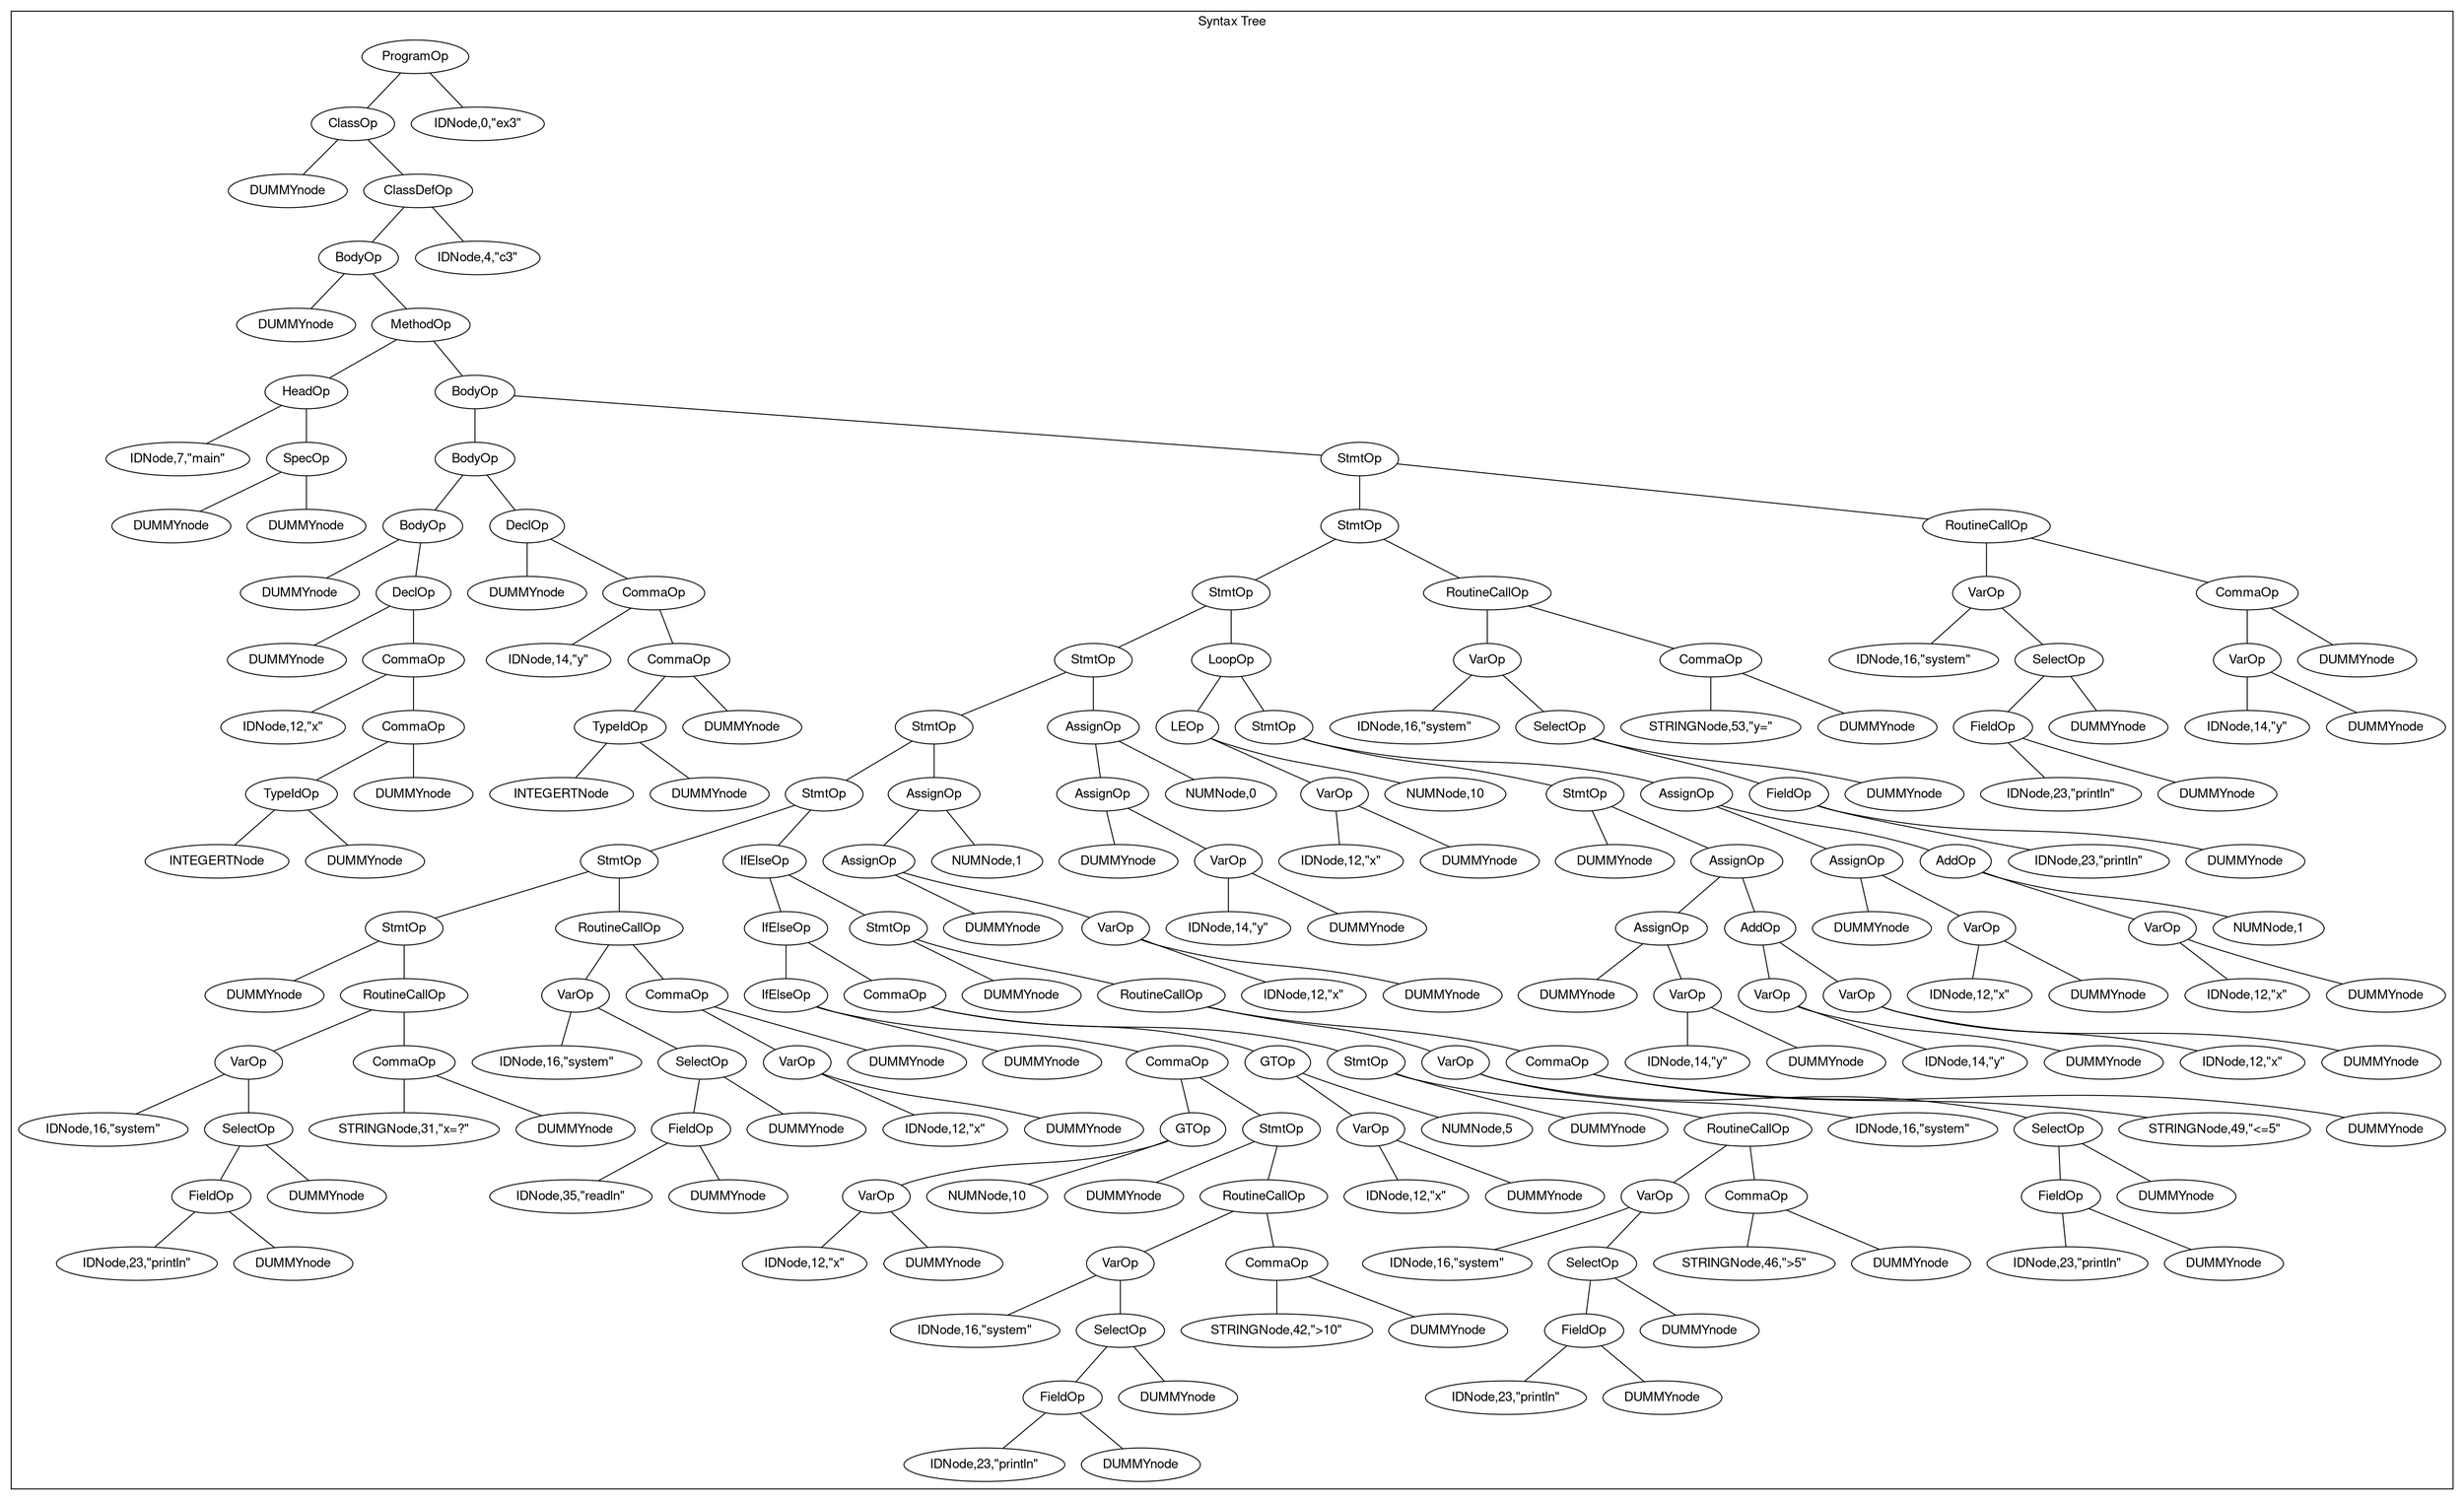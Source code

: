 graph "" 
   { 
   fontname="Helvetica,Arial,sans-serif" 
   node [fontname="Helvetica,Arial,sans-serif"] 
   edge [fontname="Helvetica,Arial,sans-serif"] 
   
   subgraph cluster01 
   { 
   label="Syntax Tree" 
   n00001 [label="ProgramOp"] ;
   n00002 [label="ClassOp"] ;
   n00001 -- n00002 ;
   n00003 [label="DUMMYnode"] ;
   n00002 -- n00003 ;
   n00004 [label="ClassDefOp"] ;
   n00002 -- n00004 ;
   n00005 [label="BodyOp"] ;
   n00004 -- n00005 ;
   n00006 [label="DUMMYnode"] ;
   n00005 -- n00006 ;
   n00007 [label="MethodOp"] ;
   n00005 -- n00007 ;
   n00008 [label="HeadOp"] ;
   n00007 -- n00008 ;
   n00009 [label="IDNode,7,\"main\""] ;
   n00008 -- n00009 ;
   n00010 [label="SpecOp"] ;
   n00008 -- n00010 ;
   n00011 [label="DUMMYnode"] ;
   n00010 -- n00011 ;
   n00012 [label="DUMMYnode"] ;
   n00010 -- n00012 ;
   n00013 [label="BodyOp"] ;
   n00007 -- n00013 ;
   n00014 [label="BodyOp"] ;
   n00013 -- n00014 ;
   n00015 [label="BodyOp"] ;
   n00014 -- n00015 ;
   n00016 [label="DUMMYnode"] ;
   n00015 -- n00016 ;
   n00017 [label="DeclOp"] ;
   n00015 -- n00017 ;
   n00018 [label="DUMMYnode"] ;
   n00017 -- n00018 ;
   n00019 [label="CommaOp"] ;
   n00017 -- n00019 ;
   n00020 [label="IDNode,12,\"x\""] ;
   n00019 -- n00020 ;
   n00021 [label="CommaOp"] ;
   n00019 -- n00021 ;
   n00022 [label="TypeIdOp"] ;
   n00021 -- n00022 ;
   n00023 [label="INTEGERTNode"] ;
   n00022 -- n00023 ;
   n00024 [label="DUMMYnode"] ;
   n00022 -- n00024 ;
   n00025 [label="DUMMYnode"] ;
   n00021 -- n00025 ;
   n00026 [label="DeclOp"] ;
   n00014 -- n00026 ;
   n00027 [label="DUMMYnode"] ;
   n00026 -- n00027 ;
   n00028 [label="CommaOp"] ;
   n00026 -- n00028 ;
   n00029 [label="IDNode,14,\"y\""] ;
   n00028 -- n00029 ;
   n00030 [label="CommaOp"] ;
   n00028 -- n00030 ;
   n00031 [label="TypeIdOp"] ;
   n00030 -- n00031 ;
   n00032 [label="INTEGERTNode"] ;
   n00031 -- n00032 ;
   n00033 [label="DUMMYnode"] ;
   n00031 -- n00033 ;
   n00034 [label="DUMMYnode"] ;
   n00030 -- n00034 ;
   n00035 [label="StmtOp"] ;
   n00013 -- n00035 ;
   n00036 [label="StmtOp"] ;
   n00035 -- n00036 ;
   n00037 [label="StmtOp"] ;
   n00036 -- n00037 ;
   n00038 [label="StmtOp"] ;
   n00037 -- n00038 ;
   n00039 [label="StmtOp"] ;
   n00038 -- n00039 ;
   n00040 [label="StmtOp"] ;
   n00039 -- n00040 ;
   n00041 [label="StmtOp"] ;
   n00040 -- n00041 ;
   n00042 [label="StmtOp"] ;
   n00041 -- n00042 ;
   n00043 [label="DUMMYnode"] ;
   n00042 -- n00043 ;
   n00044 [label="RoutineCallOp"] ;
   n00042 -- n00044 ;
   n00045 [label="VarOp"] ;
   n00044 -- n00045 ;
   n00046 [label="IDNode,16,\"system\""] ;
   n00045 -- n00046 ;
   n00047 [label="SelectOp"] ;
   n00045 -- n00047 ;
   n00048 [label="FieldOp"] ;
   n00047 -- n00048 ;
   n00049 [label="IDNode,23,\"println\""] ;
   n00048 -- n00049 ;
   n00050 [label="DUMMYnode"] ;
   n00048 -- n00050 ;
   n00051 [label="DUMMYnode"] ;
   n00047 -- n00051 ;
   n00052 [label="CommaOp"] ;
   n00044 -- n00052 ;
   n00053 [label="STRINGNode,31,\"x=?\""] ;
   n00052 -- n00053 ;
   n00054 [label="DUMMYnode"] ;
   n00052 -- n00054 ;
   n00055 [label="RoutineCallOp"] ;
   n00041 -- n00055 ;
   n00056 [label="VarOp"] ;
   n00055 -- n00056 ;
   n00057 [label="IDNode,16,\"system\""] ;
   n00056 -- n00057 ;
   n00058 [label="SelectOp"] ;
   n00056 -- n00058 ;
   n00059 [label="FieldOp"] ;
   n00058 -- n00059 ;
   n00060 [label="IDNode,35,\"readln\""] ;
   n00059 -- n00060 ;
   n00061 [label="DUMMYnode"] ;
   n00059 -- n00061 ;
   n00062 [label="DUMMYnode"] ;
   n00058 -- n00062 ;
   n00063 [label="CommaOp"] ;
   n00055 -- n00063 ;
   n00064 [label="VarOp"] ;
   n00063 -- n00064 ;
   n00065 [label="IDNode,12,\"x\""] ;
   n00064 -- n00065 ;
   n00066 [label="DUMMYnode"] ;
   n00064 -- n00066 ;
   n00067 [label="DUMMYnode"] ;
   n00063 -- n00067 ;
   n00068 [label="IfElseOp"] ;
   n00040 -- n00068 ;
   n00069 [label="IfElseOp"] ;
   n00068 -- n00069 ;
   n00070 [label="IfElseOp"] ;
   n00069 -- n00070 ;
   n00071 [label="DUMMYnode"] ;
   n00070 -- n00071 ;
   n00072 [label="CommaOp"] ;
   n00070 -- n00072 ;
   n00073 [label="GTOp"] ;
   n00072 -- n00073 ;
   n00074 [label="VarOp"] ;
   n00073 -- n00074 ;
   n00075 [label="IDNode,12,\"x\""] ;
   n00074 -- n00075 ;
   n00076 [label="DUMMYnode"] ;
   n00074 -- n00076 ;
   n00077 [label="NUMNode,10"] ;
   n00073 -- n00077 ;
   n00078 [label="StmtOp"] ;
   n00072 -- n00078 ;
   n00079 [label="DUMMYnode"] ;
   n00078 -- n00079 ;
   n00080 [label="RoutineCallOp"] ;
   n00078 -- n00080 ;
   n00081 [label="VarOp"] ;
   n00080 -- n00081 ;
   n00082 [label="IDNode,16,\"system\""] ;
   n00081 -- n00082 ;
   n00083 [label="SelectOp"] ;
   n00081 -- n00083 ;
   n00084 [label="FieldOp"] ;
   n00083 -- n00084 ;
   n00085 [label="IDNode,23,\"println\""] ;
   n00084 -- n00085 ;
   n00086 [label="DUMMYnode"] ;
   n00084 -- n00086 ;
   n00087 [label="DUMMYnode"] ;
   n00083 -- n00087 ;
   n00088 [label="CommaOp"] ;
   n00080 -- n00088 ;
   n00089 [label="STRINGNode,42,\">10\""] ;
   n00088 -- n00089 ;
   n00090 [label="DUMMYnode"] ;
   n00088 -- n00090 ;
   n00091 [label="CommaOp"] ;
   n00069 -- n00091 ;
   n00092 [label="GTOp"] ;
   n00091 -- n00092 ;
   n00093 [label="VarOp"] ;
   n00092 -- n00093 ;
   n00094 [label="IDNode,12,\"x\""] ;
   n00093 -- n00094 ;
   n00095 [label="DUMMYnode"] ;
   n00093 -- n00095 ;
   n00096 [label="NUMNode,5"] ;
   n00092 -- n00096 ;
   n00097 [label="StmtOp"] ;
   n00091 -- n00097 ;
   n00098 [label="DUMMYnode"] ;
   n00097 -- n00098 ;
   n00099 [label="RoutineCallOp"] ;
   n00097 -- n00099 ;
   n00100 [label="VarOp"] ;
   n00099 -- n00100 ;
   n00101 [label="IDNode,16,\"system\""] ;
   n00100 -- n00101 ;
   n00102 [label="SelectOp"] ;
   n00100 -- n00102 ;
   n00103 [label="FieldOp"] ;
   n00102 -- n00103 ;
   n00104 [label="IDNode,23,\"println\""] ;
   n00103 -- n00104 ;
   n00105 [label="DUMMYnode"] ;
   n00103 -- n00105 ;
   n00106 [label="DUMMYnode"] ;
   n00102 -- n00106 ;
   n00107 [label="CommaOp"] ;
   n00099 -- n00107 ;
   n00108 [label="STRINGNode,46,\">5\""] ;
   n00107 -- n00108 ;
   n00109 [label="DUMMYnode"] ;
   n00107 -- n00109 ;
   n00110 [label="StmtOp"] ;
   n00068 -- n00110 ;
   n00111 [label="DUMMYnode"] ;
   n00110 -- n00111 ;
   n00112 [label="RoutineCallOp"] ;
   n00110 -- n00112 ;
   n00113 [label="VarOp"] ;
   n00112 -- n00113 ;
   n00114 [label="IDNode,16,\"system\""] ;
   n00113 -- n00114 ;
   n00115 [label="SelectOp"] ;
   n00113 -- n00115 ;
   n00116 [label="FieldOp"] ;
   n00115 -- n00116 ;
   n00117 [label="IDNode,23,\"println\""] ;
   n00116 -- n00117 ;
   n00118 [label="DUMMYnode"] ;
   n00116 -- n00118 ;
   n00119 [label="DUMMYnode"] ;
   n00115 -- n00119 ;
   n00120 [label="CommaOp"] ;
   n00112 -- n00120 ;
   n00121 [label="STRINGNode,49,\"<=5\""] ;
   n00120 -- n00121 ;
   n00122 [label="DUMMYnode"] ;
   n00120 -- n00122 ;
   n00123 [label="AssignOp"] ;
   n00039 -- n00123 ;
   n00124 [label="AssignOp"] ;
   n00123 -- n00124 ;
   n00125 [label="DUMMYnode"] ;
   n00124 -- n00125 ;
   n00126 [label="VarOp"] ;
   n00124 -- n00126 ;
   n00127 [label="IDNode,12,\"x\""] ;
   n00126 -- n00127 ;
   n00128 [label="DUMMYnode"] ;
   n00126 -- n00128 ;
   n00129 [label="NUMNode,1"] ;
   n00123 -- n00129 ;
   n00130 [label="AssignOp"] ;
   n00038 -- n00130 ;
   n00131 [label="AssignOp"] ;
   n00130 -- n00131 ;
   n00132 [label="DUMMYnode"] ;
   n00131 -- n00132 ;
   n00133 [label="VarOp"] ;
   n00131 -- n00133 ;
   n00134 [label="IDNode,14,\"y\""] ;
   n00133 -- n00134 ;
   n00135 [label="DUMMYnode"] ;
   n00133 -- n00135 ;
   n00136 [label="NUMNode,0"] ;
   n00130 -- n00136 ;
   n00137 [label="LoopOp"] ;
   n00037 -- n00137 ;
   n00138 [label="LEOp"] ;
   n00137 -- n00138 ;
   n00139 [label="VarOp"] ;
   n00138 -- n00139 ;
   n00140 [label="IDNode,12,\"x\""] ;
   n00139 -- n00140 ;
   n00141 [label="DUMMYnode"] ;
   n00139 -- n00141 ;
   n00142 [label="NUMNode,10"] ;
   n00138 -- n00142 ;
   n00143 [label="StmtOp"] ;
   n00137 -- n00143 ;
   n00144 [label="StmtOp"] ;
   n00143 -- n00144 ;
   n00145 [label="DUMMYnode"] ;
   n00144 -- n00145 ;
   n00146 [label="AssignOp"] ;
   n00144 -- n00146 ;
   n00147 [label="AssignOp"] ;
   n00146 -- n00147 ;
   n00148 [label="DUMMYnode"] ;
   n00147 -- n00148 ;
   n00149 [label="VarOp"] ;
   n00147 -- n00149 ;
   n00150 [label="IDNode,14,\"y\""] ;
   n00149 -- n00150 ;
   n00151 [label="DUMMYnode"] ;
   n00149 -- n00151 ;
   n00152 [label="AddOp"] ;
   n00146 -- n00152 ;
   n00153 [label="VarOp"] ;
   n00152 -- n00153 ;
   n00154 [label="IDNode,14,\"y\""] ;
   n00153 -- n00154 ;
   n00155 [label="DUMMYnode"] ;
   n00153 -- n00155 ;
   n00156 [label="VarOp"] ;
   n00152 -- n00156 ;
   n00157 [label="IDNode,12,\"x\""] ;
   n00156 -- n00157 ;
   n00158 [label="DUMMYnode"] ;
   n00156 -- n00158 ;
   n00159 [label="AssignOp"] ;
   n00143 -- n00159 ;
   n00160 [label="AssignOp"] ;
   n00159 -- n00160 ;
   n00161 [label="DUMMYnode"] ;
   n00160 -- n00161 ;
   n00162 [label="VarOp"] ;
   n00160 -- n00162 ;
   n00163 [label="IDNode,12,\"x\""] ;
   n00162 -- n00163 ;
   n00164 [label="DUMMYnode"] ;
   n00162 -- n00164 ;
   n00165 [label="AddOp"] ;
   n00159 -- n00165 ;
   n00166 [label="VarOp"] ;
   n00165 -- n00166 ;
   n00167 [label="IDNode,12,\"x\""] ;
   n00166 -- n00167 ;
   n00168 [label="DUMMYnode"] ;
   n00166 -- n00168 ;
   n00169 [label="NUMNode,1"] ;
   n00165 -- n00169 ;
   n00170 [label="RoutineCallOp"] ;
   n00036 -- n00170 ;
   n00171 [label="VarOp"] ;
   n00170 -- n00171 ;
   n00172 [label="IDNode,16,\"system\""] ;
   n00171 -- n00172 ;
   n00173 [label="SelectOp"] ;
   n00171 -- n00173 ;
   n00174 [label="FieldOp"] ;
   n00173 -- n00174 ;
   n00175 [label="IDNode,23,\"println\""] ;
   n00174 -- n00175 ;
   n00176 [label="DUMMYnode"] ;
   n00174 -- n00176 ;
   n00177 [label="DUMMYnode"] ;
   n00173 -- n00177 ;
   n00178 [label="CommaOp"] ;
   n00170 -- n00178 ;
   n00179 [label="STRINGNode,53,\"y=\""] ;
   n00178 -- n00179 ;
   n00180 [label="DUMMYnode"] ;
   n00178 -- n00180 ;
   n00181 [label="RoutineCallOp"] ;
   n00035 -- n00181 ;
   n00182 [label="VarOp"] ;
   n00181 -- n00182 ;
   n00183 [label="IDNode,16,\"system\""] ;
   n00182 -- n00183 ;
   n00184 [label="SelectOp"] ;
   n00182 -- n00184 ;
   n00185 [label="FieldOp"] ;
   n00184 -- n00185 ;
   n00186 [label="IDNode,23,\"println\""] ;
   n00185 -- n00186 ;
   n00187 [label="DUMMYnode"] ;
   n00185 -- n00187 ;
   n00188 [label="DUMMYnode"] ;
   n00184 -- n00188 ;
   n00189 [label="CommaOp"] ;
   n00181 -- n00189 ;
   n00190 [label="VarOp"] ;
   n00189 -- n00190 ;
   n00191 [label="IDNode,14,\"y\""] ;
   n00190 -- n00191 ;
   n00192 [label="DUMMYnode"] ;
   n00190 -- n00192 ;
   n00193 [label="DUMMYnode"] ;
   n00189 -- n00193 ;
   n00194 [label="IDNode,4,\"c3\""] ;
   n00004 -- n00194 ;
   n00195 [label="IDNode,0,\"ex3\""] ;
   n00001 -- n00195 ;
   } 
   } 

